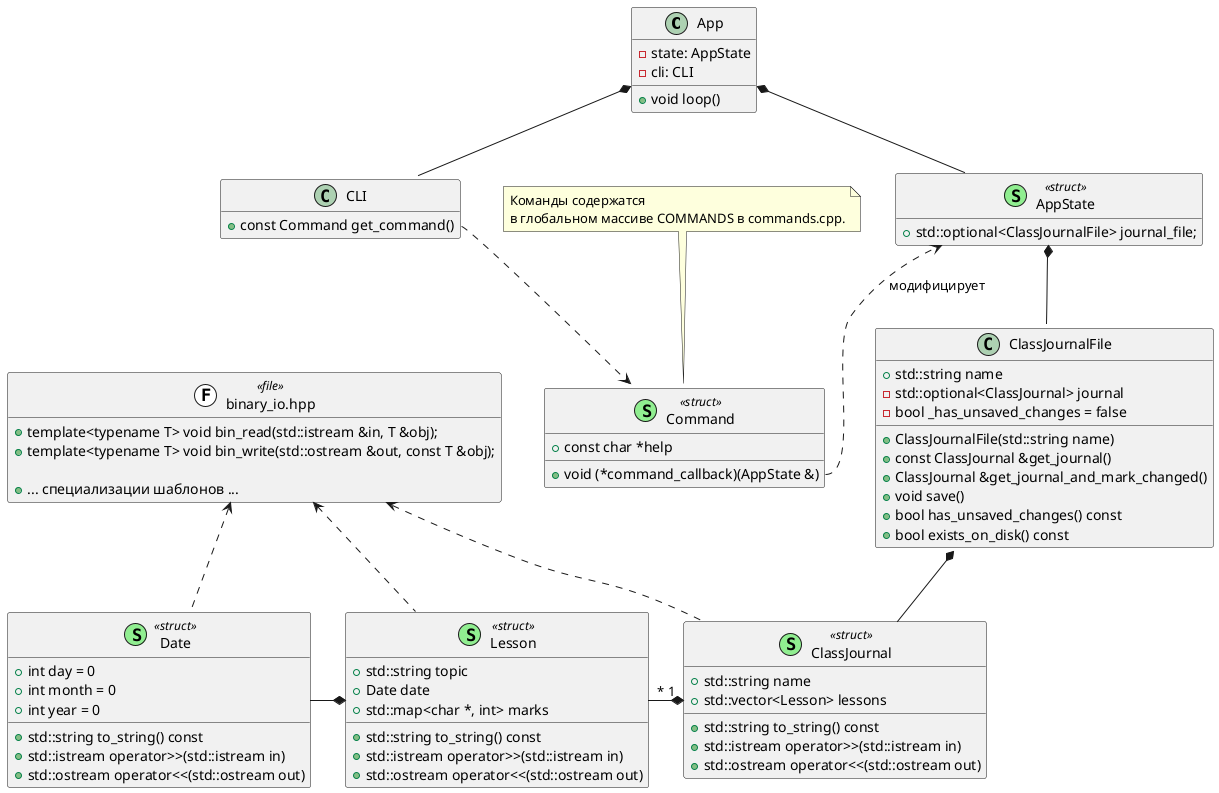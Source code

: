 @startuml IO_Override_9

hide empty members
remove FileIsEmptyException
set namespaceSeparator none

class App {
    - state: AppState
    - cli: CLI

    + void loop()
}
App *-- CLI
App *-- AppState

together {
    class CLI {
        + const Command get_command()
    }
    ' App ..> Command : получает
    CLI::get_command ..> Command

    class AppState <<(S,lightgreen) struct>> {
        + std::optional<ClassJournalFile> journal_file;
    }
    AppState *-- ClassJournalFile
}

class Command <<(S,lightgreen) struct>> {
    + const char *help
    + void (*command_callback)(AppState &)
}
note top : Команды содержатся\nв глобальном массиве COMMANDS в commands.cpp.
Command::command_callback ..> AppState : модифицирует

together {
    class ClassJournalFile {
        + std::string name
        - std::optional<ClassJournal> journal
        - bool _has_unsaved_changes = false

        + ClassJournalFile(std::string name)
        + const ClassJournal &get_journal()
        + ClassJournal &get_journal_and_mark_changed()
        + void save()
        + bool has_unsaved_changes() const
        + bool exists_on_disk() const
    }
    ClassJournalFile *-- ClassJournal

    class ClassJournal <<(S,lightgreen) struct>> {
        + std::string name
        + std::vector<Lesson> lessons

        + std::string to_string() const
        + std::istream operator>>(std::istream in)
        + std::ostream operator<<(std::ostream out)
    }
    ClassJournal "1" *- "*" Lesson
}

class FileIsEmptyException <<(E,red) exception>>
FileIsEmptyException <. ClassJournalFile::load

class Lesson <<(S,lightgreen) struct>> {
    + std::string topic
    + Date date
    + std::map<char *, int> marks

    + std::string to_string() const
    + std::istream operator>>(std::istream in)
    + std::ostream operator<<(std::ostream out)
}
Lesson *- Date

class Date <<(S,lightgreen) struct>> {
    + int day = 0
    + int month = 0
    + int year = 0

    + std::string to_string() const
    + std::istream operator>>(std::istream in)
    + std::ostream operator<<(std::ostream out)
}

class binary_io.hpp <<(F,white) file>> {
    + template<typename T> void bin_read(std::istream &in, T &obj);
    + template<typename T> void bin_write(std::ostream &out, const T &obj);

    + {method} ... специализации шаблонов ...
}
binary_io.hpp <.. ClassJournal
binary_io.hpp <.. Lesson
binary_io.hpp <.. Date

@enduml
